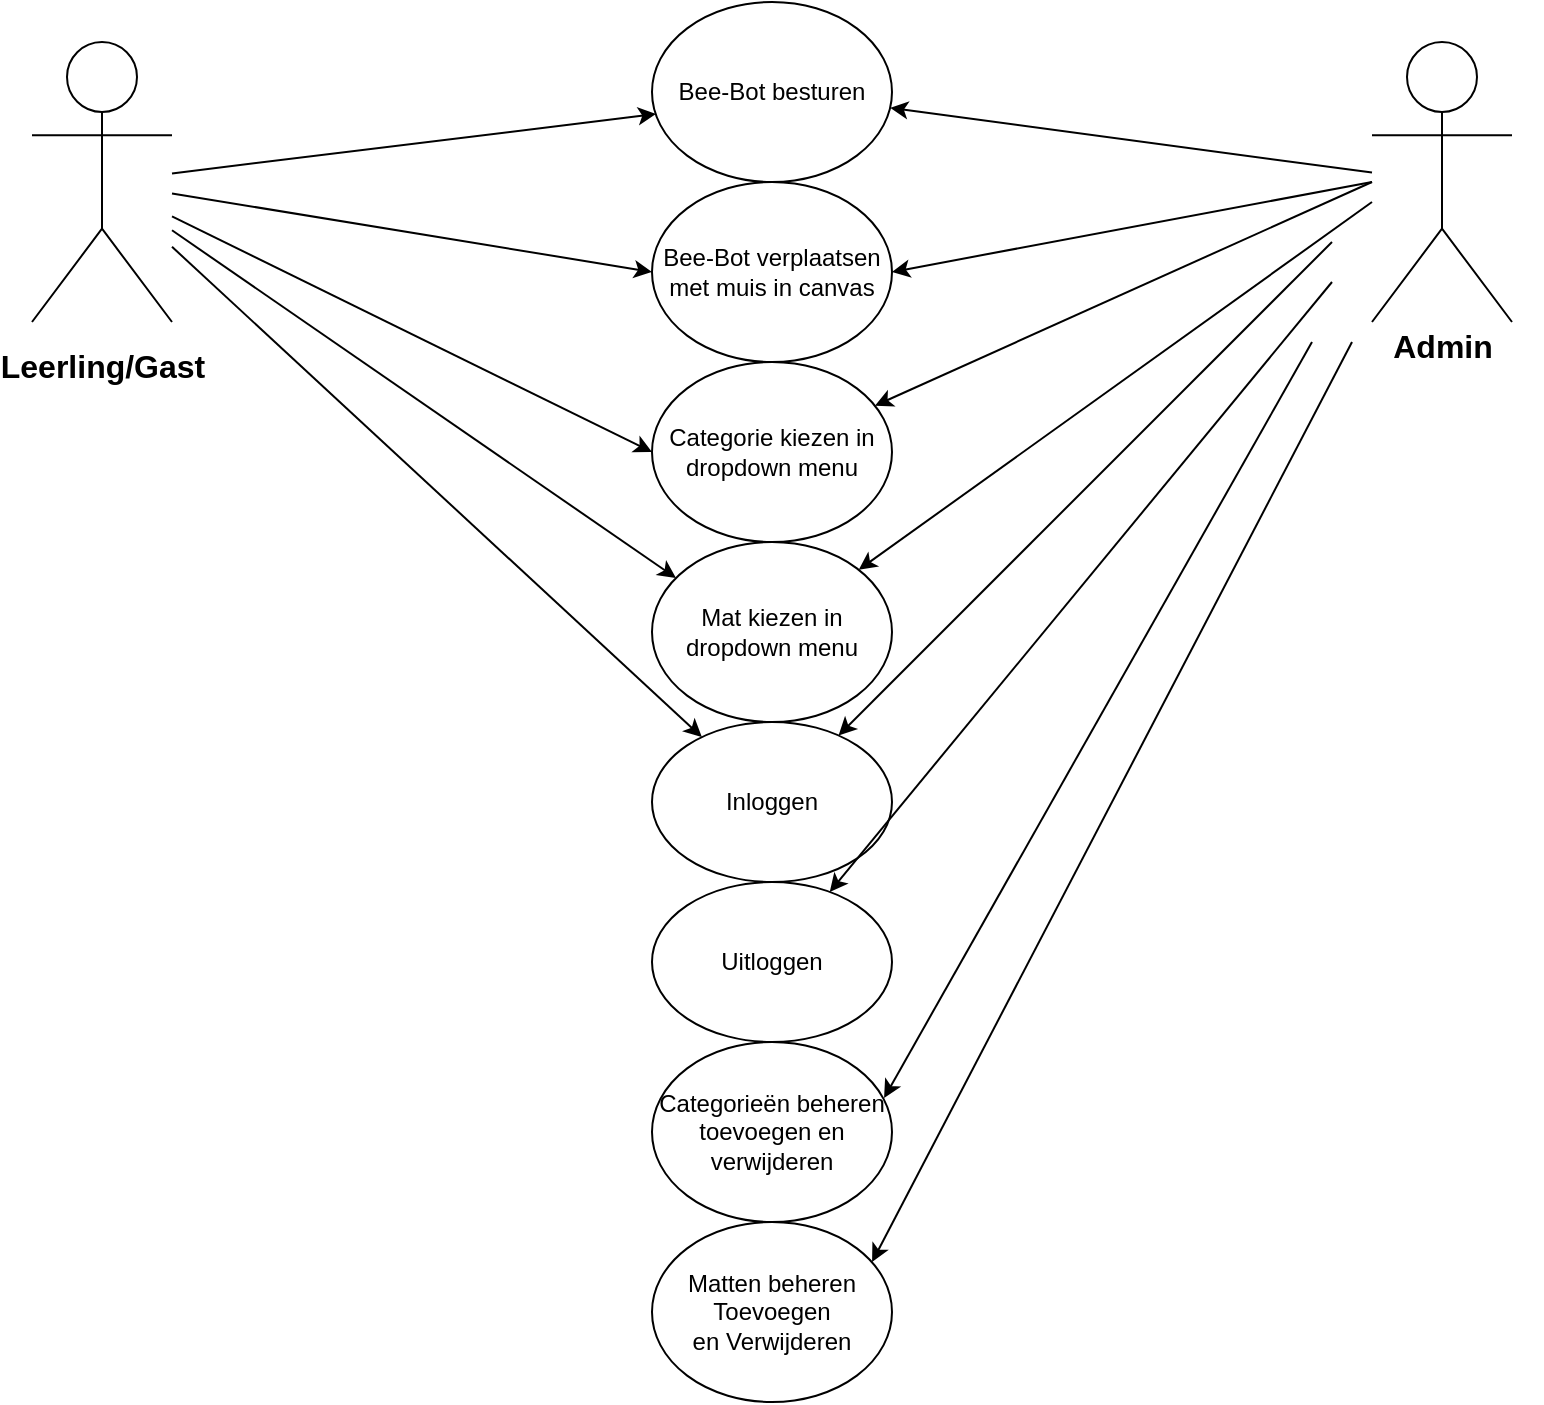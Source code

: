 <mxfile version="14.6.9" type="device"><diagram id="R2lEEEUBdFMjLlhIrx00" name="Page-1"><mxGraphModel dx="1422" dy="723" grid="1" gridSize="10" guides="1" tooltips="1" connect="1" arrows="1" fold="1" page="1" pageScale="1" pageWidth="850" pageHeight="1100" math="0" shadow="0" extFonts="Permanent Marker^https://fonts.googleapis.com/css?family=Permanent+Marker"><root><mxCell id="0"/><mxCell id="1" parent="0"/><object label="Actor" Leerling="" id="htRSiwiwy4oH9dhPjBbc-1"><mxCell style="shape=umlActor;verticalLabelPosition=bottom;verticalAlign=top;html=1;outlineConnect=0;fontFamily=Helvetica;noLabel=1;" parent="1" vertex="1"><mxGeometry x="40" y="40" width="70" height="140" as="geometry"/></mxCell></object><mxCell id="htRSiwiwy4oH9dhPjBbc-2" value="Actor" style="shape=umlActor;verticalLabelPosition=bottom;verticalAlign=top;html=1;outlineConnect=0;noLabel=1;" parent="1" vertex="1"><mxGeometry x="710" y="40" width="70" height="140" as="geometry"/></mxCell><mxCell id="htRSiwiwy4oH9dhPjBbc-5" value="&lt;font style=&quot;font-size: 16px&quot;&gt;Leerling/Gast&lt;/font&gt;" style="text;strokeColor=none;fillColor=none;html=1;fontSize=24;fontStyle=1;verticalAlign=middle;align=center;" parent="1" vertex="1"><mxGeometry x="25" y="180" width="100" height="40" as="geometry"/></mxCell><mxCell id="htRSiwiwy4oH9dhPjBbc-6" value="&lt;font style=&quot;font-size: 16px&quot;&gt;Admin&lt;/font&gt;" style="text;strokeColor=none;fillColor=none;html=1;fontSize=24;fontStyle=1;verticalAlign=middle;align=center;" parent="1" vertex="1"><mxGeometry x="695" y="170" width="100" height="40" as="geometry"/></mxCell><mxCell id="htRSiwiwy4oH9dhPjBbc-7" value="Bee-Bot besturen" style="ellipse;whiteSpace=wrap;html=1;fontFamily=Helvetica;" parent="1" vertex="1"><mxGeometry x="350" y="20" width="120" height="90" as="geometry"/></mxCell><mxCell id="htRSiwiwy4oH9dhPjBbc-9" value="Mat kiezen in dropdown menu" style="ellipse;whiteSpace=wrap;html=1;fontFamily=Helvetica;" parent="1" vertex="1"><mxGeometry x="350" y="290" width="120" height="90" as="geometry"/></mxCell><mxCell id="htRSiwiwy4oH9dhPjBbc-10" value="&lt;div&gt;Matten beheren&lt;/div&gt;&lt;div&gt;Toevoegen&lt;/div&gt;&lt;div&gt;en Verwijderen&lt;br&gt;&lt;/div&gt;" style="ellipse;whiteSpace=wrap;html=1;fontFamily=Helvetica;" parent="1" vertex="1"><mxGeometry x="350" y="630" width="120" height="90" as="geometry"/></mxCell><mxCell id="htRSiwiwy4oH9dhPjBbc-12" value="" style="endArrow=classic;html=1;fontFamily=Helvetica;entryX=0.017;entryY=0.622;entryDx=0;entryDy=0;entryPerimeter=0;" parent="1" source="htRSiwiwy4oH9dhPjBbc-1" target="htRSiwiwy4oH9dhPjBbc-7" edge="1"><mxGeometry width="50" height="50" relative="1" as="geometry"><mxPoint x="130" y="100" as="sourcePoint"/><mxPoint x="330" y="100" as="targetPoint"/></mxGeometry></mxCell><mxCell id="htRSiwiwy4oH9dhPjBbc-13" value="" style="endArrow=classic;html=1;fontFamily=Helvetica;entryX=0.1;entryY=0.2;entryDx=0;entryDy=0;entryPerimeter=0;" parent="1" source="htRSiwiwy4oH9dhPjBbc-1" target="htRSiwiwy4oH9dhPjBbc-9" edge="1"><mxGeometry width="50" height="50" relative="1" as="geometry"><mxPoint x="140" y="110" as="sourcePoint"/><mxPoint x="340" y="180" as="targetPoint"/></mxGeometry></mxCell><mxCell id="htRSiwiwy4oH9dhPjBbc-14" value="" style="endArrow=classic;html=1;fontFamily=Helvetica;entryX=0.917;entryY=0.222;entryDx=0;entryDy=0;entryPerimeter=0;" parent="1" target="htRSiwiwy4oH9dhPjBbc-10" edge="1"><mxGeometry width="50" height="50" relative="1" as="geometry"><mxPoint x="700" y="190" as="sourcePoint"/><mxPoint x="354" y="601" as="targetPoint"/></mxGeometry></mxCell><mxCell id="htRSiwiwy4oH9dhPjBbc-15" value="" style="endArrow=classic;html=1;fontFamily=Helvetica;" parent="1" target="htRSiwiwy4oH9dhPjBbc-9" edge="1"><mxGeometry width="50" height="50" relative="1" as="geometry"><mxPoint x="710" y="120" as="sourcePoint"/><mxPoint x="340" y="200" as="targetPoint"/></mxGeometry></mxCell><mxCell id="htRSiwiwy4oH9dhPjBbc-16" value="" style="endArrow=classic;html=1;fontFamily=Helvetica;" parent="1" source="htRSiwiwy4oH9dhPjBbc-2" target="htRSiwiwy4oH9dhPjBbc-7" edge="1"><mxGeometry width="50" height="50" relative="1" as="geometry"><mxPoint x="120" y="242.25" as="sourcePoint"/><mxPoint x="340" y="157.75" as="targetPoint"/></mxGeometry></mxCell><mxCell id="F3Xp_VFEyazc72Pu_73K-1" value="Categorie kiezen in dropdown menu" style="ellipse;whiteSpace=wrap;html=1;fontFamily=Helvetica;" vertex="1" parent="1"><mxGeometry x="350" y="200" width="120" height="90" as="geometry"/></mxCell><mxCell id="F3Xp_VFEyazc72Pu_73K-2" value="" style="endArrow=classic;html=1;fontFamily=Helvetica;" edge="1" parent="1" target="F3Xp_VFEyazc72Pu_73K-1"><mxGeometry width="50" height="50" relative="1" as="geometry"><mxPoint x="710" y="110" as="sourcePoint"/><mxPoint x="373.057" y="123.026" as="targetPoint"/></mxGeometry></mxCell><mxCell id="F3Xp_VFEyazc72Pu_73K-3" value="" style="endArrow=classic;html=1;fontFamily=Helvetica;entryX=0;entryY=0.5;entryDx=0;entryDy=0;" edge="1" parent="1" source="htRSiwiwy4oH9dhPjBbc-1" target="F3Xp_VFEyazc72Pu_73K-1"><mxGeometry width="50" height="50" relative="1" as="geometry"><mxPoint x="130" y="284.104" as="sourcePoint"/><mxPoint x="365.391" y="203.642" as="targetPoint"/></mxGeometry></mxCell><mxCell id="F3Xp_VFEyazc72Pu_73K-5" value="Categorieën beheren toevoegen en verwijderen " style="ellipse;whiteSpace=wrap;html=1;" vertex="1" parent="1"><mxGeometry x="350" y="540" width="120" height="90" as="geometry"/></mxCell><mxCell id="F3Xp_VFEyazc72Pu_73K-6" value="" style="endArrow=classic;html=1;fontFamily=Helvetica;entryX=0.967;entryY=0.311;entryDx=0;entryDy=0;entryPerimeter=0;" edge="1" parent="1" target="F3Xp_VFEyazc72Pu_73K-5"><mxGeometry width="50" height="50" relative="1" as="geometry"><mxPoint x="680" y="190" as="sourcePoint"/><mxPoint x="363.96" y="510.96" as="targetPoint"/></mxGeometry></mxCell><mxCell id="F3Xp_VFEyazc72Pu_73K-7" value="Inloggen" style="ellipse;whiteSpace=wrap;html=1;" vertex="1" parent="1"><mxGeometry x="350" y="380" width="120" height="80" as="geometry"/></mxCell><mxCell id="F3Xp_VFEyazc72Pu_73K-8" value="" style="endArrow=classic;html=1;fontFamily=Helvetica;" edge="1" parent="1" source="htRSiwiwy4oH9dhPjBbc-1" target="F3Xp_VFEyazc72Pu_73K-7"><mxGeometry width="50" height="50" relative="1" as="geometry"><mxPoint x="120" y="462.636" as="sourcePoint"/><mxPoint x="360" y="275" as="targetPoint"/></mxGeometry></mxCell><mxCell id="F3Xp_VFEyazc72Pu_73K-9" value="" style="endArrow=classic;html=1;fontFamily=Helvetica;" edge="1" parent="1" target="F3Xp_VFEyazc72Pu_73K-7"><mxGeometry width="50" height="50" relative="1" as="geometry"><mxPoint x="690" y="140" as="sourcePoint"/><mxPoint x="370" y="285" as="targetPoint"/></mxGeometry></mxCell><mxCell id="F3Xp_VFEyazc72Pu_73K-10" value="Uitloggen" style="ellipse;whiteSpace=wrap;html=1;" vertex="1" parent="1"><mxGeometry x="350" y="460" width="120" height="80" as="geometry"/></mxCell><mxCell id="F3Xp_VFEyazc72Pu_73K-11" value="" style="endArrow=classic;html=1;fontFamily=Helvetica;" edge="1" parent="1" target="F3Xp_VFEyazc72Pu_73K-10"><mxGeometry width="50" height="50" relative="1" as="geometry"><mxPoint x="690" y="160" as="sourcePoint"/><mxPoint x="360" y="350" as="targetPoint"/></mxGeometry></mxCell><mxCell id="F3Xp_VFEyazc72Pu_73K-12" value="Bee-Bot verplaatsen met muis in canvas" style="ellipse;whiteSpace=wrap;html=1;fontFamily=Helvetica;" vertex="1" parent="1"><mxGeometry x="350" y="110" width="120" height="90" as="geometry"/></mxCell><mxCell id="F3Xp_VFEyazc72Pu_73K-13" value="" style="endArrow=classic;html=1;fontFamily=Helvetica;entryX=0;entryY=0.5;entryDx=0;entryDy=0;" edge="1" parent="1" source="htRSiwiwy4oH9dhPjBbc-1" target="F3Xp_VFEyazc72Pu_73K-12"><mxGeometry width="50" height="50" relative="1" as="geometry"><mxPoint x="120" y="115.702" as="sourcePoint"/><mxPoint x="362.04" y="85.98" as="targetPoint"/></mxGeometry></mxCell><mxCell id="F3Xp_VFEyazc72Pu_73K-14" value="" style="endArrow=classic;html=1;fontFamily=Helvetica;entryX=1;entryY=0.5;entryDx=0;entryDy=0;" edge="1" parent="1" target="F3Xp_VFEyazc72Pu_73K-12"><mxGeometry width="50" height="50" relative="1" as="geometry"><mxPoint x="710" y="110" as="sourcePoint"/><mxPoint x="372.04" y="95.98" as="targetPoint"/></mxGeometry></mxCell></root></mxGraphModel></diagram></mxfile>